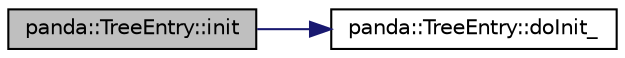 digraph G
{
  edge [fontname="Helvetica",fontsize="10",labelfontname="Helvetica",labelfontsize="10"];
  node [fontname="Helvetica",fontsize="10",shape=record];
  rankdir=LR;
  Node1 [label="panda::TreeEntry::init",height=0.2,width=0.4,color="black", fillcolor="grey75", style="filled" fontcolor="black"];
  Node1 -> Node2 [color="midnightblue",fontsize="10",style="solid"];
  Node2 [label="panda::TreeEntry::doInit_",height=0.2,width=0.4,color="black", fillcolor="white", style="filled",URL="$classpanda_1_1TreeEntry.html#ab78cd4dfd6c017222db541580983fb65"];
}
